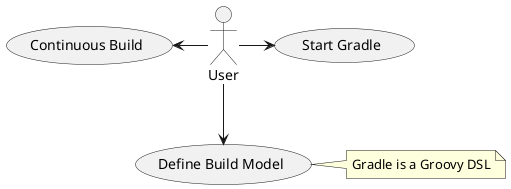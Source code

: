 @startuml
:User: as User
(Define Build Model) as (Use)

User --> (Use)
User -> (Start Gradle)
User -left-> (Continuous Build)

note right of (Use)
Gradle is a Groovy DSL
end note

@enduml